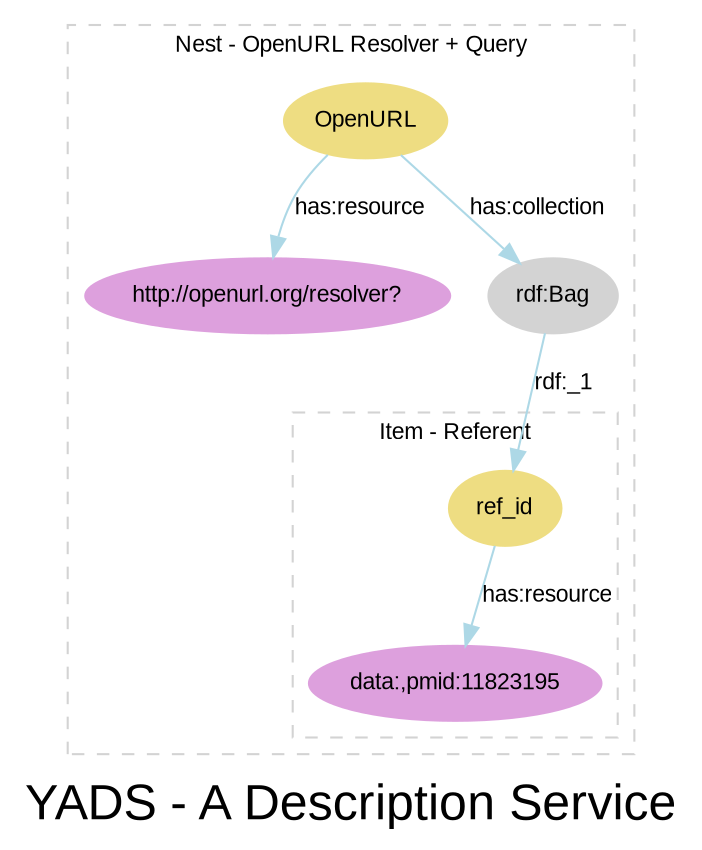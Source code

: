 
digraph yads { 

graph [
  fontname=arial, fontsize=24
  label="YADS - A Description Service"
];
node [
  fontname=arial, fontsize=11, fontcolor=black,
  style=filled, color=cornflowerblue,
];
edge [
  fontname=arial, fontsize=11, fontcolor=black,
  style=filled, color=lightblue,
];
rankdir=TB;

subgraph cluster_1 {

  style=dashed; color=lightgrey;
  fontname=arial; fontsize=11;
  fontcolor="black"; label="Nest - OpenURL Resolver + Query";

  ":_1" [label="OpenURL", color=lightgoldenrod];
  ":_1" -> "http://openurl.org/resolver?" [label="has:resource", URL="http://www2.elsevier.co.uk/~tony/1014/yads-schema-2002-04-03#resource"];
  ":_1" -> ":_2" [label="has:collection", URL="http://www2.elsevier.co.uk/~tony/1014/yads-schema-2002-04-03#collection"];
  ":_2" [label="rdf:Bag", color=lightgrey];

  "http://openurl.org/resolver?" [color=plum, URL="http://openurl.org/resolver?"];
  ":_2" [label="rdf:Bag", color=lightgrey, URL="http://www.w3.org/1999/02/22-rdf-syntax-ns#Bag"];
  ":_2" -> ":_3" [label="rdf:_1", URL="http://www.w3.org/1999/02/22-rdf-syntax-ns#_1"];
":_3" [label="isa:Item"]

subgraph cluster_3 {

  style=dashed; color=lightgrey;
  fontname=arial; fontsize=11;
  fontcolor="black"; label="Item - Referent";

  ":_3" [label="ref_id", color=lightgoldenrod];
  ":_3" -> "data:,pmid:11823195" [label="has:resource", URL="http://www2.elsevier.co.uk/~tony/1014/yads-schema-2002-04-03#resource"];

  "data:,pmid:11823195" [color=plum, URL="data:,pmid:11823195"];
}

}

}
